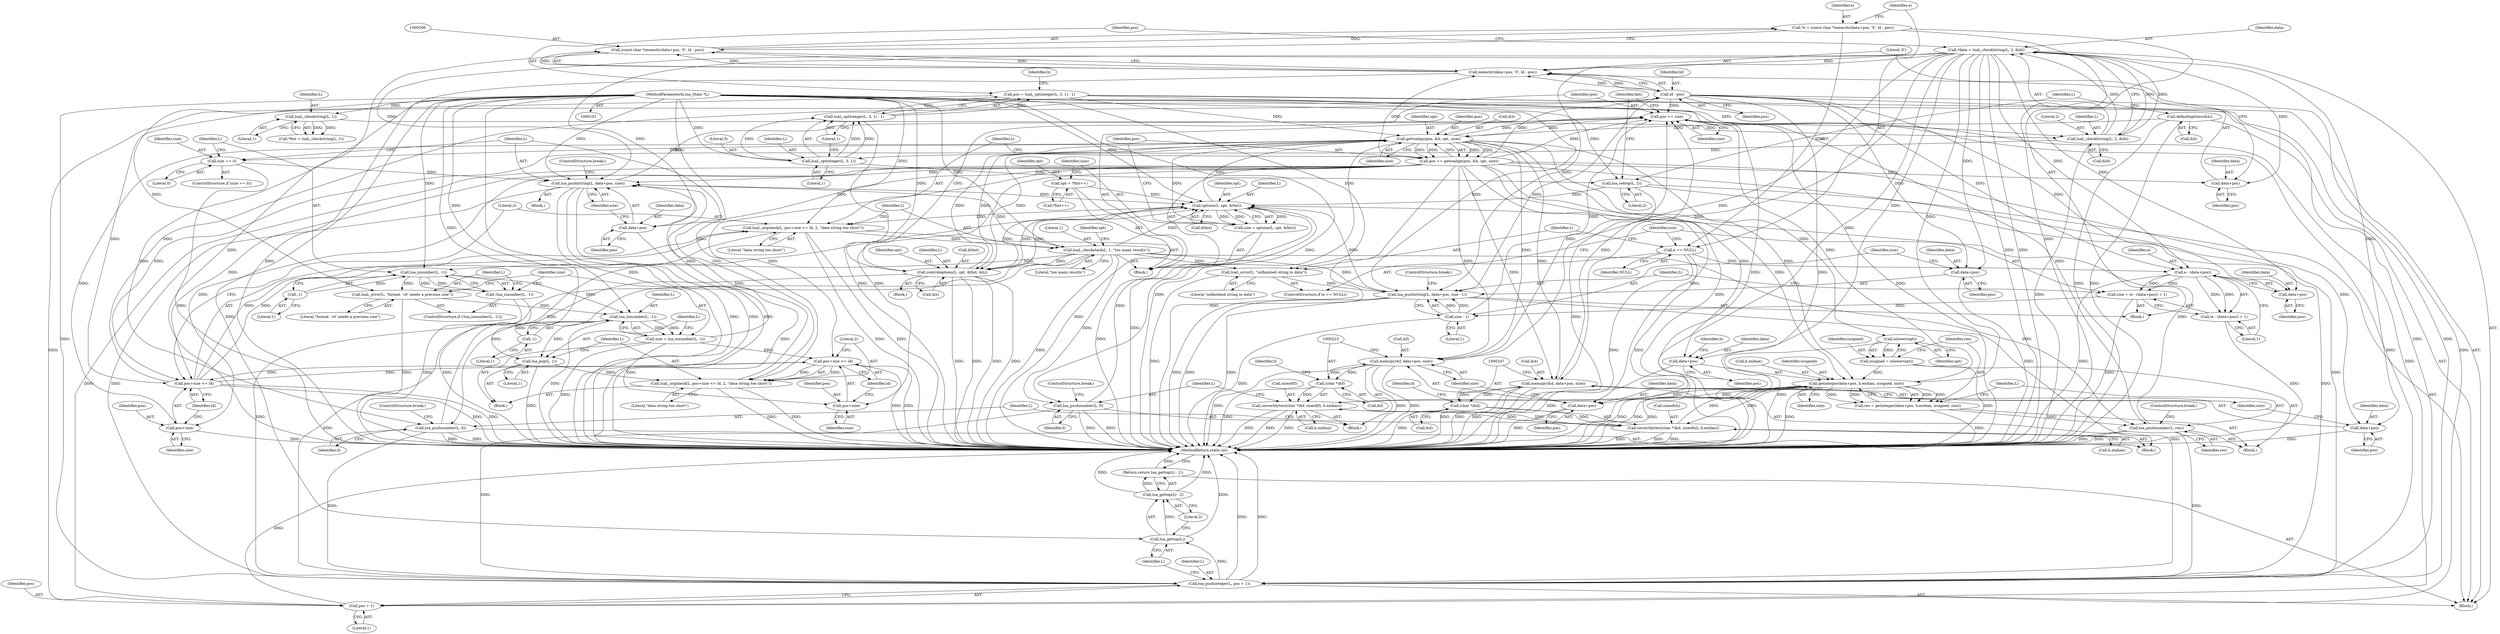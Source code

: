 digraph "1_redis_1eb08bcd4634ae42ec45e8284923ac048beaa4c3@integer" {
"1000303" [label="(Call,*e = (const char *)memchr(data+pos, '\0', ld - pos))"];
"1000305" [label="(Call,(const char *)memchr(data+pos, '\0', ld - pos))"];
"1000307" [label="(Call,memchr(data+pos, '\0', ld - pos))"];
"1000113" [label="(Call,*data = luaL_checklstring(L, 2, &ld))"];
"1000115" [label="(Call,luaL_checklstring(L, 2, &ld))"];
"1000108" [label="(Call,luaL_checkstring(L, 1))"];
"1000102" [label="(MethodParameterIn,lua_State *L)"];
"1000153" [label="(Call,pos += gettoalign(pos, &h, opt, size))"];
"1000155" [label="(Call,gettoalign(pos, &h, opt, size))"];
"1000348" [label="(Call,pos += size)"];
"1000293" [label="(Call,lua_pushlstring(L, data+pos, size))"];
"1000284" [label="(Call,luaL_argcheck(L, pos+size <= ld, 2, \"data string too short\"))"];
"1000281" [label="(Call,lua_pop(L, 1))"];
"1000277" [label="(Call,lua_tonumber(L, -1))"];
"1000268" [label="(Call,lua_isnumber(L, -1))"];
"1000170" [label="(Call,luaL_checkstack(L, 1, \"too many results\"))"];
"1000161" [label="(Call,luaL_argcheck(L, pos+size <= ld, 2, \"data string too short\"))"];
"1000148" [label="(Call,optsize(L, opt, &fmt))"];
"1000331" [label="(Call,lua_pushlstring(L, data+pos, size - 1))"];
"1000319" [label="(Call,luaL_error(L, \"unfinished string in data\"))"];
"1000312" [label="(Call,ld - pos)"];
"1000163" [label="(Call,pos+size <= ld)"];
"1000286" [label="(Call,pos+size <= ld)"];
"1000275" [label="(Call,size = lua_tonumber(L, -1))"];
"1000336" [label="(Call,size - 1)"];
"1000322" [label="(Call,size = (e - (data+pos)) + 1)"];
"1000325" [label="(Call,e - (data+pos))"];
"1000316" [label="(Call,e == NULL)"];
"1000303" [label="(Call,*e = (const char *)memchr(data+pos, '\0', ld - pos))"];
"1000341" [label="(Call,controloptions(L, opt, &fmt, &h))"];
"1000231" [label="(Call,lua_pushnumber(L, f))"];
"1000132" [label="(Call,lua_settop(L, 2))"];
"1000124" [label="(Call,luaL_optinteger(L, 3, 1))"];
"1000204" [label="(Call,lua_pushnumber(L, res))"];
"1000193" [label="(Call,res = getinteger(data+pos, h.endian, issigned, size))"];
"1000195" [label="(Call,getinteger(data+pos, h.endian, issigned, size))"];
"1000221" [label="(Call,correctbytes((char *)&f, sizeof(f), h.endian))"];
"1000222" [label="(Call,(char *)&f)"];
"1000214" [label="(Call,memcpy(&f, data+pos, size))"];
"1000245" [label="(Call,correctbytes((char *)&d, sizeof(d), h.endian))"];
"1000246" [label="(Call,(char *)&d)"];
"1000238" [label="(Call,memcpy(&d, data+pos, size))"];
"1000188" [label="(Call,issigned = islower(opt))"];
"1000190" [label="(Call,islower(opt))"];
"1000255" [label="(Call,lua_pushnumber(L, d))"];
"1000140" [label="(Call,opt = *fmt++)"];
"1000270" [label="(Call,-1)"];
"1000272" [label="(Call,luaL_error(L, \"format `c0' needs a previous size\"))"];
"1000279" [label="(Call,-1)"];
"1000262" [label="(Call,size == 0)"];
"1000121" [label="(Call,pos = luaL_optinteger(L, 3, 1) - 1)"];
"1000123" [label="(Call,luaL_optinteger(L, 3, 1) - 1)"];
"1000129" [label="(Call,defaultoptions(&h))"];
"1000146" [label="(Call,size = optsize(L, opt, &fmt))"];
"1000351" [label="(Call,lua_pushinteger(L, pos + 1))"];
"1000358" [label="(Call,lua_gettop(L))"];
"1000357" [label="(Call,lua_gettop(L) - 2)"];
"1000356" [label="(Return,return lua_gettop(L) - 2;)"];
"1000267" [label="(Call,!lua_isnumber(L, -1))"];
"1000353" [label="(Call,pos + 1)"];
"1000287" [label="(Call,pos+size)"];
"1000327" [label="(Call,data+pos)"];
"1000333" [label="(Call,data+pos)"];
"1000164" [label="(Call,pos+size)"];
"1000196" [label="(Call,data+pos)"];
"1000217" [label="(Call,data+pos)"];
"1000241" [label="(Call,data+pos)"];
"1000295" [label="(Call,data+pos)"];
"1000308" [label="(Call,data+pos)"];
"1000324" [label="(Call,(e - (data+pos)) + 1)"];
"1000204" [label="(Call,lua_pushnumber(L, res))"];
"1000335" [label="(Identifier,pos)"];
"1000161" [label="(Call,luaL_argcheck(L, pos+size <= ld, 2, \"data string too short\"))"];
"1000170" [label="(Call,luaL_checkstack(L, 1, \"too many results\"))"];
"1000191" [label="(Identifier,opt)"];
"1000257" [label="(Identifier,d)"];
"1000296" [label="(Identifier,data)"];
"1000217" [label="(Call,data+pos)"];
"1000284" [label="(Call,luaL_argcheck(L, pos+size <= ld, 2, \"data string too short\"))"];
"1000149" [label="(Identifier,L)"];
"1000343" [label="(Identifier,opt)"];
"1000153" [label="(Call,pos += gettoalign(pos, &h, opt, size))"];
"1000297" [label="(Identifier,pos)"];
"1000194" [label="(Identifier,res)"];
"1000255" [label="(Call,lua_pushnumber(L, d))"];
"1000198" [label="(Identifier,pos)"];
"1000176" [label="(Block,)"];
"1000316" [label="(Call,e == NULL)"];
"1000323" [label="(Identifier,size)"];
"1000146" [label="(Call,size = optsize(L, opt, &fmt))"];
"1000337" [label="(Identifier,size)"];
"1000304" [label="(Identifier,e)"];
"1000150" [label="(Identifier,opt)"];
"1000228" [label="(Call,h.endian)"];
"1000265" [label="(Block,)"];
"1000261" [label="(ControlStructure,if (size == 0))"];
"1000248" [label="(Call,&d)"];
"1000154" [label="(Identifier,pos)"];
"1000190" [label="(Call,islower(opt))"];
"1000350" [label="(Identifier,size)"];
"1000151" [label="(Call,&fmt)"];
"1000319" [label="(Call,luaL_error(L, \"unfinished string in data\"))"];
"1000126" [label="(Literal,3)"];
"1000263" [label="(Identifier,size)"];
"1000299" [label="(ControlStructure,break;)"];
"1000256" [label="(Identifier,L)"];
"1000147" [label="(Identifier,size)"];
"1000278" [label="(Identifier,L)"];
"1000121" [label="(Call,pos = luaL_optinteger(L, 3, 1) - 1)"];
"1000206" [label="(Identifier,res)"];
"1000132" [label="(Call,lua_settop(L, 2))"];
"1000266" [label="(ControlStructure,if (!lua_isnumber(L, -1)))"];
"1000313" [label="(Identifier,ld)"];
"1000285" [label="(Identifier,L)"];
"1000133" [label="(Identifier,L)"];
"1000102" [label="(MethodParameterIn,lua_State *L)"];
"1000137" [label="(Identifier,fmt)"];
"1000358" [label="(Call,lua_gettop(L))"];
"1000238" [label="(Call,memcpy(&d, data+pos, size))"];
"1000227" [label="(Identifier,f)"];
"1000311" [label="(Literal,'\0')"];
"1000165" [label="(Identifier,pos)"];
"1000159" [label="(Identifier,opt)"];
"1000239" [label="(Call,&d)"];
"1000356" [label="(Return,return lua_gettop(L) - 2;)"];
"1000270" [label="(Call,-1)"];
"1000244" [label="(Identifier,size)"];
"1000258" [label="(ControlStructure,break;)"];
"1000202" [label="(Identifier,issigned)"];
"1000251" [label="(Identifier,d)"];
"1000291" [label="(Literal,2)"];
"1000315" [label="(ControlStructure,if (e == NULL))"];
"1000193" [label="(Call,res = getinteger(data+pos, h.endian, issigned, size))"];
"1000141" [label="(Identifier,opt)"];
"1000354" [label="(Identifier,pos)"];
"1000328" [label="(Identifier,data)"];
"1000219" [label="(Identifier,pos)"];
"1000289" [label="(Identifier,size)"];
"1000336" [label="(Call,size - 1)"];
"1000156" [label="(Identifier,pos)"];
"1000314" [label="(Identifier,pos)"];
"1000127" [label="(Literal,1)"];
"1000293" [label="(Call,lua_pushlstring(L, data+pos, size))"];
"1000224" [label="(Call,&f)"];
"1000334" [label="(Identifier,data)"];
"1000267" [label="(Call,!lua_isnumber(L, -1))"];
"1000346" [label="(Call,&h)"];
"1000207" [label="(ControlStructure,break;)"];
"1000277" [label="(Call,lua_tonumber(L, -1))"];
"1000167" [label="(Identifier,ld)"];
"1000188" [label="(Call,issigned = islower(opt))"];
"1000295" [label="(Call,data+pos)"];
"1000333" [label="(Call,data+pos)"];
"1000124" [label="(Call,luaL_optinteger(L, 3, 1))"];
"1000199" [label="(Call,h.endian)"];
"1000226" [label="(Call,sizeof(f))"];
"1000264" [label="(Literal,0)"];
"1000325" [label="(Call,e - (data+pos))"];
"1000242" [label="(Identifier,data)"];
"1000320" [label="(Identifier,L)"];
"1000283" [label="(Literal,1)"];
"1000332" [label="(Identifier,L)"];
"1000338" [label="(Literal,1)"];
"1000352" [label="(Identifier,L)"];
"1000331" [label="(Call,lua_pushlstring(L, data+pos, size - 1))"];
"1000329" [label="(Identifier,pos)"];
"1000171" [label="(Identifier,L)"];
"1000215" [label="(Call,&f)"];
"1000243" [label="(Identifier,pos)"];
"1000290" [label="(Identifier,ld)"];
"1000305" [label="(Call,(const char *)memchr(data+pos, '\0', ld - pos))"];
"1000175" [label="(Identifier,opt)"];
"1000327" [label="(Call,data+pos)"];
"1000166" [label="(Identifier,size)"];
"1000246" [label="(Call,(char *)&d)"];
"1000212" [label="(Block,)"];
"1000196" [label="(Call,data+pos)"];
"1000125" [label="(Identifier,L)"];
"1000160" [label="(Identifier,size)"];
"1000195" [label="(Call,getinteger(data+pos, h.endian, issigned, size))"];
"1000234" [label="(ControlStructure,break;)"];
"1000342" [label="(Identifier,L)"];
"1000218" [label="(Identifier,data)"];
"1000361" [label="(MethodReturn,static int)"];
"1000303" [label="(Call,*e = (const char *)memchr(data+pos, '\0', ld - pos))"];
"1000122" [label="(Identifier,pos)"];
"1000351" [label="(Call,lua_pushinteger(L, pos + 1))"];
"1000339" [label="(ControlStructure,break;)"];
"1000279" [label="(Call,-1)"];
"1000250" [label="(Call,sizeof(d))"];
"1000310" [label="(Identifier,pos)"];
"1000355" [label="(Literal,1)"];
"1000214" [label="(Call,memcpy(&f, data+pos, size))"];
"1000189" [label="(Identifier,issigned)"];
"1000280" [label="(Literal,1)"];
"1000312" [label="(Call,ld - pos)"];
"1000241" [label="(Call,data+pos)"];
"1000205" [label="(Identifier,L)"];
"1000221" [label="(Call,correctbytes((char *)&f, sizeof(f), h.endian))"];
"1000330" [label="(Literal,1)"];
"1000129" [label="(Call,defaultoptions(&h))"];
"1000281" [label="(Call,lua_pop(L, 1))"];
"1000110" [label="(Literal,1)"];
"1000109" [label="(Identifier,L)"];
"1000260" [label="(Block,)"];
"1000148" [label="(Call,optsize(L, opt, &fmt))"];
"1000162" [label="(Identifier,L)"];
"1000309" [label="(Identifier,data)"];
"1000113" [label="(Call,*data = luaL_checklstring(L, 2, &ld))"];
"1000231" [label="(Call,lua_pushnumber(L, f))"];
"1000117" [label="(Literal,2)"];
"1000142" [label="(Call,*fmt++)"];
"1000288" [label="(Identifier,pos)"];
"1000169" [label="(Literal,\"data string too short\")"];
"1000318" [label="(Identifier,NULL)"];
"1000233" [label="(Identifier,f)"];
"1000301" [label="(Block,)"];
"1000307" [label="(Call,memchr(data+pos, '\0', ld - pos))"];
"1000341" [label="(Call,controloptions(L, opt, &fmt, &h))"];
"1000115" [label="(Call,luaL_checklstring(L, 2, &ld))"];
"1000360" [label="(Literal,2)"];
"1000321" [label="(Literal,\"unfinished string in data\")"];
"1000282" [label="(Identifier,L)"];
"1000294" [label="(Identifier,L)"];
"1000349" [label="(Identifier,pos)"];
"1000128" [label="(Literal,1)"];
"1000268" [label="(Call,lua_isnumber(L, -1))"];
"1000322" [label="(Call,size = (e - (data+pos)) + 1)"];
"1000186" [label="(Block,)"];
"1000274" [label="(Literal,\"format `c0' needs a previous size\")"];
"1000232" [label="(Identifier,L)"];
"1000197" [label="(Identifier,data)"];
"1000359" [label="(Identifier,L)"];
"1000164" [label="(Call,pos+size)"];
"1000138" [label="(Block,)"];
"1000348" [label="(Call,pos += size)"];
"1000275" [label="(Call,size = lua_tonumber(L, -1))"];
"1000155" [label="(Call,gettoalign(pos, &h, opt, size))"];
"1000273" [label="(Identifier,L)"];
"1000203" [label="(Identifier,size)"];
"1000286" [label="(Call,pos+size <= ld)"];
"1000262" [label="(Call,size == 0)"];
"1000357" [label="(Call,lua_gettop(L) - 2)"];
"1000163" [label="(Call,pos+size <= ld)"];
"1000173" [label="(Literal,\"too many results\")"];
"1000245" [label="(Call,correctbytes((char *)&d, sizeof(d), h.endian))"];
"1000236" [label="(Block,)"];
"1000157" [label="(Call,&h)"];
"1000123" [label="(Call,luaL_optinteger(L, 3, 1) - 1)"];
"1000272" [label="(Call,luaL_error(L, \"format `c0' needs a previous size\"))"];
"1000353" [label="(Call,pos + 1)"];
"1000271" [label="(Literal,1)"];
"1000269" [label="(Identifier,L)"];
"1000114" [label="(Identifier,data)"];
"1000220" [label="(Identifier,size)"];
"1000287" [label="(Call,pos+size)"];
"1000298" [label="(Identifier,size)"];
"1000200" [label="(Identifier,h)"];
"1000317" [label="(Identifier,e)"];
"1000106" [label="(Call,*fmt = luaL_checkstring(L, 1))"];
"1000222" [label="(Call,(char *)&f)"];
"1000292" [label="(Literal,\"data string too short\")"];
"1000103" [label="(Block,)"];
"1000308" [label="(Call,data+pos)"];
"1000344" [label="(Call,&fmt)"];
"1000324" [label="(Call,(e - (data+pos)) + 1)"];
"1000252" [label="(Call,h.endian)"];
"1000130" [label="(Call,&h)"];
"1000108" [label="(Call,luaL_checkstring(L, 1))"];
"1000140" [label="(Call,opt = *fmt++)"];
"1000134" [label="(Literal,2)"];
"1000276" [label="(Identifier,size)"];
"1000116" [label="(Identifier,L)"];
"1000168" [label="(Literal,2)"];
"1000172" [label="(Literal,1)"];
"1000118" [label="(Call,&ld)"];
"1000131" [label="(Identifier,h)"];
"1000326" [label="(Identifier,e)"];
"1000303" -> "1000301"  [label="AST: "];
"1000303" -> "1000305"  [label="CFG: "];
"1000304" -> "1000303"  [label="AST: "];
"1000305" -> "1000303"  [label="AST: "];
"1000317" -> "1000303"  [label="CFG: "];
"1000303" -> "1000361"  [label="DDG: "];
"1000305" -> "1000303"  [label="DDG: "];
"1000303" -> "1000316"  [label="DDG: "];
"1000305" -> "1000307"  [label="CFG: "];
"1000306" -> "1000305"  [label="AST: "];
"1000307" -> "1000305"  [label="AST: "];
"1000305" -> "1000361"  [label="DDG: "];
"1000307" -> "1000305"  [label="DDG: "];
"1000307" -> "1000305"  [label="DDG: "];
"1000307" -> "1000305"  [label="DDG: "];
"1000307" -> "1000312"  [label="CFG: "];
"1000308" -> "1000307"  [label="AST: "];
"1000311" -> "1000307"  [label="AST: "];
"1000312" -> "1000307"  [label="AST: "];
"1000307" -> "1000361"  [label="DDG: "];
"1000113" -> "1000307"  [label="DDG: "];
"1000153" -> "1000307"  [label="DDG: "];
"1000312" -> "1000307"  [label="DDG: "];
"1000312" -> "1000307"  [label="DDG: "];
"1000113" -> "1000103"  [label="AST: "];
"1000113" -> "1000115"  [label="CFG: "];
"1000114" -> "1000113"  [label="AST: "];
"1000115" -> "1000113"  [label="AST: "];
"1000122" -> "1000113"  [label="CFG: "];
"1000113" -> "1000361"  [label="DDG: "];
"1000113" -> "1000361"  [label="DDG: "];
"1000115" -> "1000113"  [label="DDG: "];
"1000115" -> "1000113"  [label="DDG: "];
"1000115" -> "1000113"  [label="DDG: "];
"1000113" -> "1000195"  [label="DDG: "];
"1000113" -> "1000196"  [label="DDG: "];
"1000113" -> "1000214"  [label="DDG: "];
"1000113" -> "1000217"  [label="DDG: "];
"1000113" -> "1000238"  [label="DDG: "];
"1000113" -> "1000241"  [label="DDG: "];
"1000113" -> "1000293"  [label="DDG: "];
"1000113" -> "1000295"  [label="DDG: "];
"1000113" -> "1000308"  [label="DDG: "];
"1000113" -> "1000325"  [label="DDG: "];
"1000113" -> "1000327"  [label="DDG: "];
"1000113" -> "1000331"  [label="DDG: "];
"1000113" -> "1000333"  [label="DDG: "];
"1000115" -> "1000118"  [label="CFG: "];
"1000116" -> "1000115"  [label="AST: "];
"1000117" -> "1000115"  [label="AST: "];
"1000118" -> "1000115"  [label="AST: "];
"1000115" -> "1000361"  [label="DDG: "];
"1000108" -> "1000115"  [label="DDG: "];
"1000102" -> "1000115"  [label="DDG: "];
"1000115" -> "1000124"  [label="DDG: "];
"1000108" -> "1000106"  [label="AST: "];
"1000108" -> "1000110"  [label="CFG: "];
"1000109" -> "1000108"  [label="AST: "];
"1000110" -> "1000108"  [label="AST: "];
"1000106" -> "1000108"  [label="CFG: "];
"1000108" -> "1000106"  [label="DDG: "];
"1000108" -> "1000106"  [label="DDG: "];
"1000102" -> "1000108"  [label="DDG: "];
"1000102" -> "1000101"  [label="AST: "];
"1000102" -> "1000361"  [label="DDG: "];
"1000102" -> "1000124"  [label="DDG: "];
"1000102" -> "1000132"  [label="DDG: "];
"1000102" -> "1000148"  [label="DDG: "];
"1000102" -> "1000161"  [label="DDG: "];
"1000102" -> "1000170"  [label="DDG: "];
"1000102" -> "1000204"  [label="DDG: "];
"1000102" -> "1000231"  [label="DDG: "];
"1000102" -> "1000255"  [label="DDG: "];
"1000102" -> "1000268"  [label="DDG: "];
"1000102" -> "1000272"  [label="DDG: "];
"1000102" -> "1000277"  [label="DDG: "];
"1000102" -> "1000281"  [label="DDG: "];
"1000102" -> "1000284"  [label="DDG: "];
"1000102" -> "1000293"  [label="DDG: "];
"1000102" -> "1000319"  [label="DDG: "];
"1000102" -> "1000331"  [label="DDG: "];
"1000102" -> "1000341"  [label="DDG: "];
"1000102" -> "1000351"  [label="DDG: "];
"1000102" -> "1000358"  [label="DDG: "];
"1000153" -> "1000138"  [label="AST: "];
"1000153" -> "1000155"  [label="CFG: "];
"1000154" -> "1000153"  [label="AST: "];
"1000155" -> "1000153"  [label="AST: "];
"1000162" -> "1000153"  [label="CFG: "];
"1000153" -> "1000361"  [label="DDG: "];
"1000155" -> "1000153"  [label="DDG: "];
"1000155" -> "1000153"  [label="DDG: "];
"1000155" -> "1000153"  [label="DDG: "];
"1000155" -> "1000153"  [label="DDG: "];
"1000153" -> "1000163"  [label="DDG: "];
"1000153" -> "1000164"  [label="DDG: "];
"1000153" -> "1000195"  [label="DDG: "];
"1000153" -> "1000196"  [label="DDG: "];
"1000153" -> "1000214"  [label="DDG: "];
"1000153" -> "1000217"  [label="DDG: "];
"1000153" -> "1000238"  [label="DDG: "];
"1000153" -> "1000241"  [label="DDG: "];
"1000153" -> "1000286"  [label="DDG: "];
"1000153" -> "1000287"  [label="DDG: "];
"1000153" -> "1000293"  [label="DDG: "];
"1000153" -> "1000295"  [label="DDG: "];
"1000153" -> "1000308"  [label="DDG: "];
"1000153" -> "1000312"  [label="DDG: "];
"1000153" -> "1000348"  [label="DDG: "];
"1000153" -> "1000351"  [label="DDG: "];
"1000153" -> "1000353"  [label="DDG: "];
"1000155" -> "1000160"  [label="CFG: "];
"1000156" -> "1000155"  [label="AST: "];
"1000157" -> "1000155"  [label="AST: "];
"1000159" -> "1000155"  [label="AST: "];
"1000160" -> "1000155"  [label="AST: "];
"1000155" -> "1000361"  [label="DDG: "];
"1000155" -> "1000361"  [label="DDG: "];
"1000348" -> "1000155"  [label="DDG: "];
"1000121" -> "1000155"  [label="DDG: "];
"1000129" -> "1000155"  [label="DDG: "];
"1000341" -> "1000155"  [label="DDG: "];
"1000148" -> "1000155"  [label="DDG: "];
"1000146" -> "1000155"  [label="DDG: "];
"1000155" -> "1000163"  [label="DDG: "];
"1000155" -> "1000164"  [label="DDG: "];
"1000155" -> "1000190"  [label="DDG: "];
"1000155" -> "1000195"  [label="DDG: "];
"1000155" -> "1000214"  [label="DDG: "];
"1000155" -> "1000238"  [label="DDG: "];
"1000155" -> "1000262"  [label="DDG: "];
"1000155" -> "1000341"  [label="DDG: "];
"1000155" -> "1000341"  [label="DDG: "];
"1000155" -> "1000348"  [label="DDG: "];
"1000348" -> "1000138"  [label="AST: "];
"1000348" -> "1000350"  [label="CFG: "];
"1000349" -> "1000348"  [label="AST: "];
"1000350" -> "1000348"  [label="AST: "];
"1000137" -> "1000348"  [label="CFG: "];
"1000348" -> "1000361"  [label="DDG: "];
"1000293" -> "1000348"  [label="DDG: "];
"1000195" -> "1000348"  [label="DDG: "];
"1000214" -> "1000348"  [label="DDG: "];
"1000238" -> "1000348"  [label="DDG: "];
"1000336" -> "1000348"  [label="DDG: "];
"1000312" -> "1000348"  [label="DDG: "];
"1000348" -> "1000351"  [label="DDG: "];
"1000348" -> "1000353"  [label="DDG: "];
"1000293" -> "1000260"  [label="AST: "];
"1000293" -> "1000298"  [label="CFG: "];
"1000294" -> "1000293"  [label="AST: "];
"1000295" -> "1000293"  [label="AST: "];
"1000298" -> "1000293"  [label="AST: "];
"1000299" -> "1000293"  [label="CFG: "];
"1000293" -> "1000361"  [label="DDG: "];
"1000293" -> "1000361"  [label="DDG: "];
"1000293" -> "1000361"  [label="DDG: "];
"1000293" -> "1000148"  [label="DDG: "];
"1000284" -> "1000293"  [label="DDG: "];
"1000170" -> "1000293"  [label="DDG: "];
"1000262" -> "1000293"  [label="DDG: "];
"1000275" -> "1000293"  [label="DDG: "];
"1000293" -> "1000351"  [label="DDG: "];
"1000284" -> "1000265"  [label="AST: "];
"1000284" -> "1000292"  [label="CFG: "];
"1000285" -> "1000284"  [label="AST: "];
"1000286" -> "1000284"  [label="AST: "];
"1000291" -> "1000284"  [label="AST: "];
"1000292" -> "1000284"  [label="AST: "];
"1000294" -> "1000284"  [label="CFG: "];
"1000284" -> "1000361"  [label="DDG: "];
"1000284" -> "1000361"  [label="DDG: "];
"1000281" -> "1000284"  [label="DDG: "];
"1000286" -> "1000284"  [label="DDG: "];
"1000286" -> "1000284"  [label="DDG: "];
"1000281" -> "1000265"  [label="AST: "];
"1000281" -> "1000283"  [label="CFG: "];
"1000282" -> "1000281"  [label="AST: "];
"1000283" -> "1000281"  [label="AST: "];
"1000285" -> "1000281"  [label="CFG: "];
"1000281" -> "1000361"  [label="DDG: "];
"1000277" -> "1000281"  [label="DDG: "];
"1000277" -> "1000275"  [label="AST: "];
"1000277" -> "1000279"  [label="CFG: "];
"1000278" -> "1000277"  [label="AST: "];
"1000279" -> "1000277"  [label="AST: "];
"1000275" -> "1000277"  [label="CFG: "];
"1000277" -> "1000361"  [label="DDG: "];
"1000277" -> "1000275"  [label="DDG: "];
"1000277" -> "1000275"  [label="DDG: "];
"1000268" -> "1000277"  [label="DDG: "];
"1000272" -> "1000277"  [label="DDG: "];
"1000279" -> "1000277"  [label="DDG: "];
"1000268" -> "1000267"  [label="AST: "];
"1000268" -> "1000270"  [label="CFG: "];
"1000269" -> "1000268"  [label="AST: "];
"1000270" -> "1000268"  [label="AST: "];
"1000267" -> "1000268"  [label="CFG: "];
"1000268" -> "1000267"  [label="DDG: "];
"1000268" -> "1000267"  [label="DDG: "];
"1000170" -> "1000268"  [label="DDG: "];
"1000270" -> "1000268"  [label="DDG: "];
"1000268" -> "1000272"  [label="DDG: "];
"1000170" -> "1000138"  [label="AST: "];
"1000170" -> "1000173"  [label="CFG: "];
"1000171" -> "1000170"  [label="AST: "];
"1000172" -> "1000170"  [label="AST: "];
"1000173" -> "1000170"  [label="AST: "];
"1000175" -> "1000170"  [label="CFG: "];
"1000170" -> "1000361"  [label="DDG: "];
"1000170" -> "1000148"  [label="DDG: "];
"1000161" -> "1000170"  [label="DDG: "];
"1000170" -> "1000204"  [label="DDG: "];
"1000170" -> "1000231"  [label="DDG: "];
"1000170" -> "1000255"  [label="DDG: "];
"1000170" -> "1000319"  [label="DDG: "];
"1000170" -> "1000331"  [label="DDG: "];
"1000170" -> "1000341"  [label="DDG: "];
"1000170" -> "1000351"  [label="DDG: "];
"1000161" -> "1000138"  [label="AST: "];
"1000161" -> "1000169"  [label="CFG: "];
"1000162" -> "1000161"  [label="AST: "];
"1000163" -> "1000161"  [label="AST: "];
"1000168" -> "1000161"  [label="AST: "];
"1000169" -> "1000161"  [label="AST: "];
"1000171" -> "1000161"  [label="CFG: "];
"1000161" -> "1000361"  [label="DDG: "];
"1000161" -> "1000361"  [label="DDG: "];
"1000148" -> "1000161"  [label="DDG: "];
"1000163" -> "1000161"  [label="DDG: "];
"1000163" -> "1000161"  [label="DDG: "];
"1000148" -> "1000146"  [label="AST: "];
"1000148" -> "1000151"  [label="CFG: "];
"1000149" -> "1000148"  [label="AST: "];
"1000150" -> "1000148"  [label="AST: "];
"1000151" -> "1000148"  [label="AST: "];
"1000146" -> "1000148"  [label="CFG: "];
"1000148" -> "1000361"  [label="DDG: "];
"1000148" -> "1000146"  [label="DDG: "];
"1000148" -> "1000146"  [label="DDG: "];
"1000148" -> "1000146"  [label="DDG: "];
"1000331" -> "1000148"  [label="DDG: "];
"1000341" -> "1000148"  [label="DDG: "];
"1000341" -> "1000148"  [label="DDG: "];
"1000231" -> "1000148"  [label="DDG: "];
"1000132" -> "1000148"  [label="DDG: "];
"1000204" -> "1000148"  [label="DDG: "];
"1000255" -> "1000148"  [label="DDG: "];
"1000140" -> "1000148"  [label="DDG: "];
"1000148" -> "1000341"  [label="DDG: "];
"1000331" -> "1000301"  [label="AST: "];
"1000331" -> "1000336"  [label="CFG: "];
"1000332" -> "1000331"  [label="AST: "];
"1000333" -> "1000331"  [label="AST: "];
"1000336" -> "1000331"  [label="AST: "];
"1000339" -> "1000331"  [label="CFG: "];
"1000331" -> "1000361"  [label="DDG: "];
"1000331" -> "1000361"  [label="DDG: "];
"1000331" -> "1000361"  [label="DDG: "];
"1000319" -> "1000331"  [label="DDG: "];
"1000312" -> "1000331"  [label="DDG: "];
"1000336" -> "1000331"  [label="DDG: "];
"1000336" -> "1000331"  [label="DDG: "];
"1000331" -> "1000351"  [label="DDG: "];
"1000319" -> "1000315"  [label="AST: "];
"1000319" -> "1000321"  [label="CFG: "];
"1000320" -> "1000319"  [label="AST: "];
"1000321" -> "1000319"  [label="AST: "];
"1000323" -> "1000319"  [label="CFG: "];
"1000319" -> "1000361"  [label="DDG: "];
"1000312" -> "1000314"  [label="CFG: "];
"1000313" -> "1000312"  [label="AST: "];
"1000314" -> "1000312"  [label="AST: "];
"1000312" -> "1000361"  [label="DDG: "];
"1000312" -> "1000163"  [label="DDG: "];
"1000163" -> "1000312"  [label="DDG: "];
"1000312" -> "1000325"  [label="DDG: "];
"1000312" -> "1000327"  [label="DDG: "];
"1000312" -> "1000333"  [label="DDG: "];
"1000312" -> "1000351"  [label="DDG: "];
"1000312" -> "1000353"  [label="DDG: "];
"1000163" -> "1000167"  [label="CFG: "];
"1000164" -> "1000163"  [label="AST: "];
"1000167" -> "1000163"  [label="AST: "];
"1000168" -> "1000163"  [label="CFG: "];
"1000163" -> "1000361"  [label="DDG: "];
"1000163" -> "1000361"  [label="DDG: "];
"1000286" -> "1000163"  [label="DDG: "];
"1000163" -> "1000286"  [label="DDG: "];
"1000286" -> "1000290"  [label="CFG: "];
"1000287" -> "1000286"  [label="AST: "];
"1000290" -> "1000286"  [label="AST: "];
"1000291" -> "1000286"  [label="CFG: "];
"1000286" -> "1000361"  [label="DDG: "];
"1000286" -> "1000361"  [label="DDG: "];
"1000275" -> "1000286"  [label="DDG: "];
"1000275" -> "1000265"  [label="AST: "];
"1000276" -> "1000275"  [label="AST: "];
"1000282" -> "1000275"  [label="CFG: "];
"1000275" -> "1000361"  [label="DDG: "];
"1000275" -> "1000287"  [label="DDG: "];
"1000336" -> "1000338"  [label="CFG: "];
"1000337" -> "1000336"  [label="AST: "];
"1000338" -> "1000336"  [label="AST: "];
"1000336" -> "1000361"  [label="DDG: "];
"1000322" -> "1000336"  [label="DDG: "];
"1000322" -> "1000301"  [label="AST: "];
"1000322" -> "1000324"  [label="CFG: "];
"1000323" -> "1000322"  [label="AST: "];
"1000324" -> "1000322"  [label="AST: "];
"1000332" -> "1000322"  [label="CFG: "];
"1000322" -> "1000361"  [label="DDG: "];
"1000325" -> "1000322"  [label="DDG: "];
"1000325" -> "1000322"  [label="DDG: "];
"1000325" -> "1000324"  [label="AST: "];
"1000325" -> "1000327"  [label="CFG: "];
"1000326" -> "1000325"  [label="AST: "];
"1000327" -> "1000325"  [label="AST: "];
"1000330" -> "1000325"  [label="CFG: "];
"1000325" -> "1000361"  [label="DDG: "];
"1000325" -> "1000324"  [label="DDG: "];
"1000325" -> "1000324"  [label="DDG: "];
"1000316" -> "1000325"  [label="DDG: "];
"1000316" -> "1000315"  [label="AST: "];
"1000316" -> "1000318"  [label="CFG: "];
"1000317" -> "1000316"  [label="AST: "];
"1000318" -> "1000316"  [label="AST: "];
"1000320" -> "1000316"  [label="CFG: "];
"1000323" -> "1000316"  [label="CFG: "];
"1000316" -> "1000361"  [label="DDG: "];
"1000316" -> "1000361"  [label="DDG: "];
"1000341" -> "1000176"  [label="AST: "];
"1000341" -> "1000346"  [label="CFG: "];
"1000342" -> "1000341"  [label="AST: "];
"1000343" -> "1000341"  [label="AST: "];
"1000344" -> "1000341"  [label="AST: "];
"1000346" -> "1000341"  [label="AST: "];
"1000349" -> "1000341"  [label="CFG: "];
"1000341" -> "1000361"  [label="DDG: "];
"1000341" -> "1000361"  [label="DDG: "];
"1000341" -> "1000361"  [label="DDG: "];
"1000341" -> "1000361"  [label="DDG: "];
"1000341" -> "1000351"  [label="DDG: "];
"1000231" -> "1000212"  [label="AST: "];
"1000231" -> "1000233"  [label="CFG: "];
"1000232" -> "1000231"  [label="AST: "];
"1000233" -> "1000231"  [label="AST: "];
"1000234" -> "1000231"  [label="CFG: "];
"1000231" -> "1000361"  [label="DDG: "];
"1000231" -> "1000361"  [label="DDG: "];
"1000231" -> "1000351"  [label="DDG: "];
"1000132" -> "1000103"  [label="AST: "];
"1000132" -> "1000134"  [label="CFG: "];
"1000133" -> "1000132"  [label="AST: "];
"1000134" -> "1000132"  [label="AST: "];
"1000137" -> "1000132"  [label="CFG: "];
"1000132" -> "1000361"  [label="DDG: "];
"1000124" -> "1000132"  [label="DDG: "];
"1000132" -> "1000351"  [label="DDG: "];
"1000124" -> "1000123"  [label="AST: "];
"1000124" -> "1000127"  [label="CFG: "];
"1000125" -> "1000124"  [label="AST: "];
"1000126" -> "1000124"  [label="AST: "];
"1000127" -> "1000124"  [label="AST: "];
"1000128" -> "1000124"  [label="CFG: "];
"1000124" -> "1000123"  [label="DDG: "];
"1000124" -> "1000123"  [label="DDG: "];
"1000124" -> "1000123"  [label="DDG: "];
"1000204" -> "1000186"  [label="AST: "];
"1000204" -> "1000206"  [label="CFG: "];
"1000205" -> "1000204"  [label="AST: "];
"1000206" -> "1000204"  [label="AST: "];
"1000207" -> "1000204"  [label="CFG: "];
"1000204" -> "1000361"  [label="DDG: "];
"1000204" -> "1000361"  [label="DDG: "];
"1000193" -> "1000204"  [label="DDG: "];
"1000204" -> "1000351"  [label="DDG: "];
"1000193" -> "1000186"  [label="AST: "];
"1000193" -> "1000195"  [label="CFG: "];
"1000194" -> "1000193"  [label="AST: "];
"1000195" -> "1000193"  [label="AST: "];
"1000205" -> "1000193"  [label="CFG: "];
"1000193" -> "1000361"  [label="DDG: "];
"1000195" -> "1000193"  [label="DDG: "];
"1000195" -> "1000193"  [label="DDG: "];
"1000195" -> "1000193"  [label="DDG: "];
"1000195" -> "1000193"  [label="DDG: "];
"1000195" -> "1000203"  [label="CFG: "];
"1000196" -> "1000195"  [label="AST: "];
"1000199" -> "1000195"  [label="AST: "];
"1000202" -> "1000195"  [label="AST: "];
"1000203" -> "1000195"  [label="AST: "];
"1000195" -> "1000361"  [label="DDG: "];
"1000195" -> "1000361"  [label="DDG: "];
"1000195" -> "1000361"  [label="DDG: "];
"1000195" -> "1000361"  [label="DDG: "];
"1000221" -> "1000195"  [label="DDG: "];
"1000245" -> "1000195"  [label="DDG: "];
"1000188" -> "1000195"  [label="DDG: "];
"1000195" -> "1000221"  [label="DDG: "];
"1000195" -> "1000245"  [label="DDG: "];
"1000221" -> "1000212"  [label="AST: "];
"1000221" -> "1000228"  [label="CFG: "];
"1000222" -> "1000221"  [label="AST: "];
"1000226" -> "1000221"  [label="AST: "];
"1000228" -> "1000221"  [label="AST: "];
"1000232" -> "1000221"  [label="CFG: "];
"1000221" -> "1000361"  [label="DDG: "];
"1000221" -> "1000361"  [label="DDG: "];
"1000221" -> "1000361"  [label="DDG: "];
"1000222" -> "1000221"  [label="DDG: "];
"1000245" -> "1000221"  [label="DDG: "];
"1000221" -> "1000245"  [label="DDG: "];
"1000222" -> "1000224"  [label="CFG: "];
"1000223" -> "1000222"  [label="AST: "];
"1000224" -> "1000222"  [label="AST: "];
"1000227" -> "1000222"  [label="CFG: "];
"1000222" -> "1000361"  [label="DDG: "];
"1000222" -> "1000214"  [label="DDG: "];
"1000214" -> "1000222"  [label="DDG: "];
"1000214" -> "1000212"  [label="AST: "];
"1000214" -> "1000220"  [label="CFG: "];
"1000215" -> "1000214"  [label="AST: "];
"1000217" -> "1000214"  [label="AST: "];
"1000220" -> "1000214"  [label="AST: "];
"1000223" -> "1000214"  [label="CFG: "];
"1000214" -> "1000361"  [label="DDG: "];
"1000214" -> "1000361"  [label="DDG: "];
"1000214" -> "1000361"  [label="DDG: "];
"1000245" -> "1000236"  [label="AST: "];
"1000245" -> "1000252"  [label="CFG: "];
"1000246" -> "1000245"  [label="AST: "];
"1000250" -> "1000245"  [label="AST: "];
"1000252" -> "1000245"  [label="AST: "];
"1000256" -> "1000245"  [label="CFG: "];
"1000245" -> "1000361"  [label="DDG: "];
"1000245" -> "1000361"  [label="DDG: "];
"1000245" -> "1000361"  [label="DDG: "];
"1000246" -> "1000245"  [label="DDG: "];
"1000246" -> "1000248"  [label="CFG: "];
"1000247" -> "1000246"  [label="AST: "];
"1000248" -> "1000246"  [label="AST: "];
"1000251" -> "1000246"  [label="CFG: "];
"1000246" -> "1000361"  [label="DDG: "];
"1000246" -> "1000238"  [label="DDG: "];
"1000238" -> "1000246"  [label="DDG: "];
"1000238" -> "1000236"  [label="AST: "];
"1000238" -> "1000244"  [label="CFG: "];
"1000239" -> "1000238"  [label="AST: "];
"1000241" -> "1000238"  [label="AST: "];
"1000244" -> "1000238"  [label="AST: "];
"1000247" -> "1000238"  [label="CFG: "];
"1000238" -> "1000361"  [label="DDG: "];
"1000238" -> "1000361"  [label="DDG: "];
"1000238" -> "1000361"  [label="DDG: "];
"1000188" -> "1000186"  [label="AST: "];
"1000188" -> "1000190"  [label="CFG: "];
"1000189" -> "1000188"  [label="AST: "];
"1000190" -> "1000188"  [label="AST: "];
"1000194" -> "1000188"  [label="CFG: "];
"1000188" -> "1000361"  [label="DDG: "];
"1000190" -> "1000188"  [label="DDG: "];
"1000190" -> "1000191"  [label="CFG: "];
"1000191" -> "1000190"  [label="AST: "];
"1000190" -> "1000361"  [label="DDG: "];
"1000255" -> "1000236"  [label="AST: "];
"1000255" -> "1000257"  [label="CFG: "];
"1000256" -> "1000255"  [label="AST: "];
"1000257" -> "1000255"  [label="AST: "];
"1000258" -> "1000255"  [label="CFG: "];
"1000255" -> "1000361"  [label="DDG: "];
"1000255" -> "1000361"  [label="DDG: "];
"1000255" -> "1000351"  [label="DDG: "];
"1000140" -> "1000138"  [label="AST: "];
"1000140" -> "1000142"  [label="CFG: "];
"1000141" -> "1000140"  [label="AST: "];
"1000142" -> "1000140"  [label="AST: "];
"1000147" -> "1000140"  [label="CFG: "];
"1000140" -> "1000361"  [label="DDG: "];
"1000270" -> "1000271"  [label="CFG: "];
"1000271" -> "1000270"  [label="AST: "];
"1000272" -> "1000266"  [label="AST: "];
"1000272" -> "1000274"  [label="CFG: "];
"1000273" -> "1000272"  [label="AST: "];
"1000274" -> "1000272"  [label="AST: "];
"1000276" -> "1000272"  [label="CFG: "];
"1000272" -> "1000361"  [label="DDG: "];
"1000279" -> "1000280"  [label="CFG: "];
"1000280" -> "1000279"  [label="AST: "];
"1000262" -> "1000261"  [label="AST: "];
"1000262" -> "1000264"  [label="CFG: "];
"1000263" -> "1000262"  [label="AST: "];
"1000264" -> "1000262"  [label="AST: "];
"1000269" -> "1000262"  [label="CFG: "];
"1000294" -> "1000262"  [label="CFG: "];
"1000262" -> "1000361"  [label="DDG: "];
"1000121" -> "1000103"  [label="AST: "];
"1000121" -> "1000123"  [label="CFG: "];
"1000122" -> "1000121"  [label="AST: "];
"1000123" -> "1000121"  [label="AST: "];
"1000131" -> "1000121"  [label="CFG: "];
"1000121" -> "1000361"  [label="DDG: "];
"1000123" -> "1000121"  [label="DDG: "];
"1000123" -> "1000121"  [label="DDG: "];
"1000121" -> "1000351"  [label="DDG: "];
"1000121" -> "1000353"  [label="DDG: "];
"1000123" -> "1000128"  [label="CFG: "];
"1000128" -> "1000123"  [label="AST: "];
"1000123" -> "1000361"  [label="DDG: "];
"1000129" -> "1000103"  [label="AST: "];
"1000129" -> "1000130"  [label="CFG: "];
"1000130" -> "1000129"  [label="AST: "];
"1000133" -> "1000129"  [label="CFG: "];
"1000129" -> "1000361"  [label="DDG: "];
"1000129" -> "1000361"  [label="DDG: "];
"1000146" -> "1000138"  [label="AST: "];
"1000147" -> "1000146"  [label="AST: "];
"1000154" -> "1000146"  [label="CFG: "];
"1000146" -> "1000361"  [label="DDG: "];
"1000351" -> "1000103"  [label="AST: "];
"1000351" -> "1000353"  [label="CFG: "];
"1000352" -> "1000351"  [label="AST: "];
"1000353" -> "1000351"  [label="AST: "];
"1000359" -> "1000351"  [label="CFG: "];
"1000351" -> "1000361"  [label="DDG: "];
"1000351" -> "1000361"  [label="DDG: "];
"1000351" -> "1000358"  [label="DDG: "];
"1000358" -> "1000357"  [label="AST: "];
"1000358" -> "1000359"  [label="CFG: "];
"1000359" -> "1000358"  [label="AST: "];
"1000360" -> "1000358"  [label="CFG: "];
"1000358" -> "1000361"  [label="DDG: "];
"1000358" -> "1000357"  [label="DDG: "];
"1000357" -> "1000356"  [label="AST: "];
"1000357" -> "1000360"  [label="CFG: "];
"1000360" -> "1000357"  [label="AST: "];
"1000356" -> "1000357"  [label="CFG: "];
"1000357" -> "1000361"  [label="DDG: "];
"1000357" -> "1000361"  [label="DDG: "];
"1000357" -> "1000356"  [label="DDG: "];
"1000356" -> "1000103"  [label="AST: "];
"1000361" -> "1000356"  [label="CFG: "];
"1000356" -> "1000361"  [label="DDG: "];
"1000267" -> "1000266"  [label="AST: "];
"1000273" -> "1000267"  [label="CFG: "];
"1000276" -> "1000267"  [label="CFG: "];
"1000267" -> "1000361"  [label="DDG: "];
"1000267" -> "1000361"  [label="DDG: "];
"1000353" -> "1000355"  [label="CFG: "];
"1000354" -> "1000353"  [label="AST: "];
"1000355" -> "1000353"  [label="AST: "];
"1000353" -> "1000361"  [label="DDG: "];
"1000287" -> "1000289"  [label="CFG: "];
"1000288" -> "1000287"  [label="AST: "];
"1000289" -> "1000287"  [label="AST: "];
"1000290" -> "1000287"  [label="CFG: "];
"1000327" -> "1000329"  [label="CFG: "];
"1000328" -> "1000327"  [label="AST: "];
"1000329" -> "1000327"  [label="AST: "];
"1000333" -> "1000335"  [label="CFG: "];
"1000334" -> "1000333"  [label="AST: "];
"1000335" -> "1000333"  [label="AST: "];
"1000337" -> "1000333"  [label="CFG: "];
"1000333" -> "1000361"  [label="DDG: "];
"1000164" -> "1000166"  [label="CFG: "];
"1000165" -> "1000164"  [label="AST: "];
"1000166" -> "1000164"  [label="AST: "];
"1000167" -> "1000164"  [label="CFG: "];
"1000164" -> "1000361"  [label="DDG: "];
"1000196" -> "1000198"  [label="CFG: "];
"1000197" -> "1000196"  [label="AST: "];
"1000198" -> "1000196"  [label="AST: "];
"1000200" -> "1000196"  [label="CFG: "];
"1000196" -> "1000361"  [label="DDG: "];
"1000217" -> "1000219"  [label="CFG: "];
"1000218" -> "1000217"  [label="AST: "];
"1000219" -> "1000217"  [label="AST: "];
"1000220" -> "1000217"  [label="CFG: "];
"1000217" -> "1000361"  [label="DDG: "];
"1000241" -> "1000243"  [label="CFG: "];
"1000242" -> "1000241"  [label="AST: "];
"1000243" -> "1000241"  [label="AST: "];
"1000244" -> "1000241"  [label="CFG: "];
"1000241" -> "1000361"  [label="DDG: "];
"1000295" -> "1000297"  [label="CFG: "];
"1000296" -> "1000295"  [label="AST: "];
"1000297" -> "1000295"  [label="AST: "];
"1000298" -> "1000295"  [label="CFG: "];
"1000295" -> "1000361"  [label="DDG: "];
"1000308" -> "1000310"  [label="CFG: "];
"1000309" -> "1000308"  [label="AST: "];
"1000310" -> "1000308"  [label="AST: "];
"1000311" -> "1000308"  [label="CFG: "];
"1000324" -> "1000330"  [label="CFG: "];
"1000330" -> "1000324"  [label="AST: "];
"1000324" -> "1000361"  [label="DDG: "];
}

